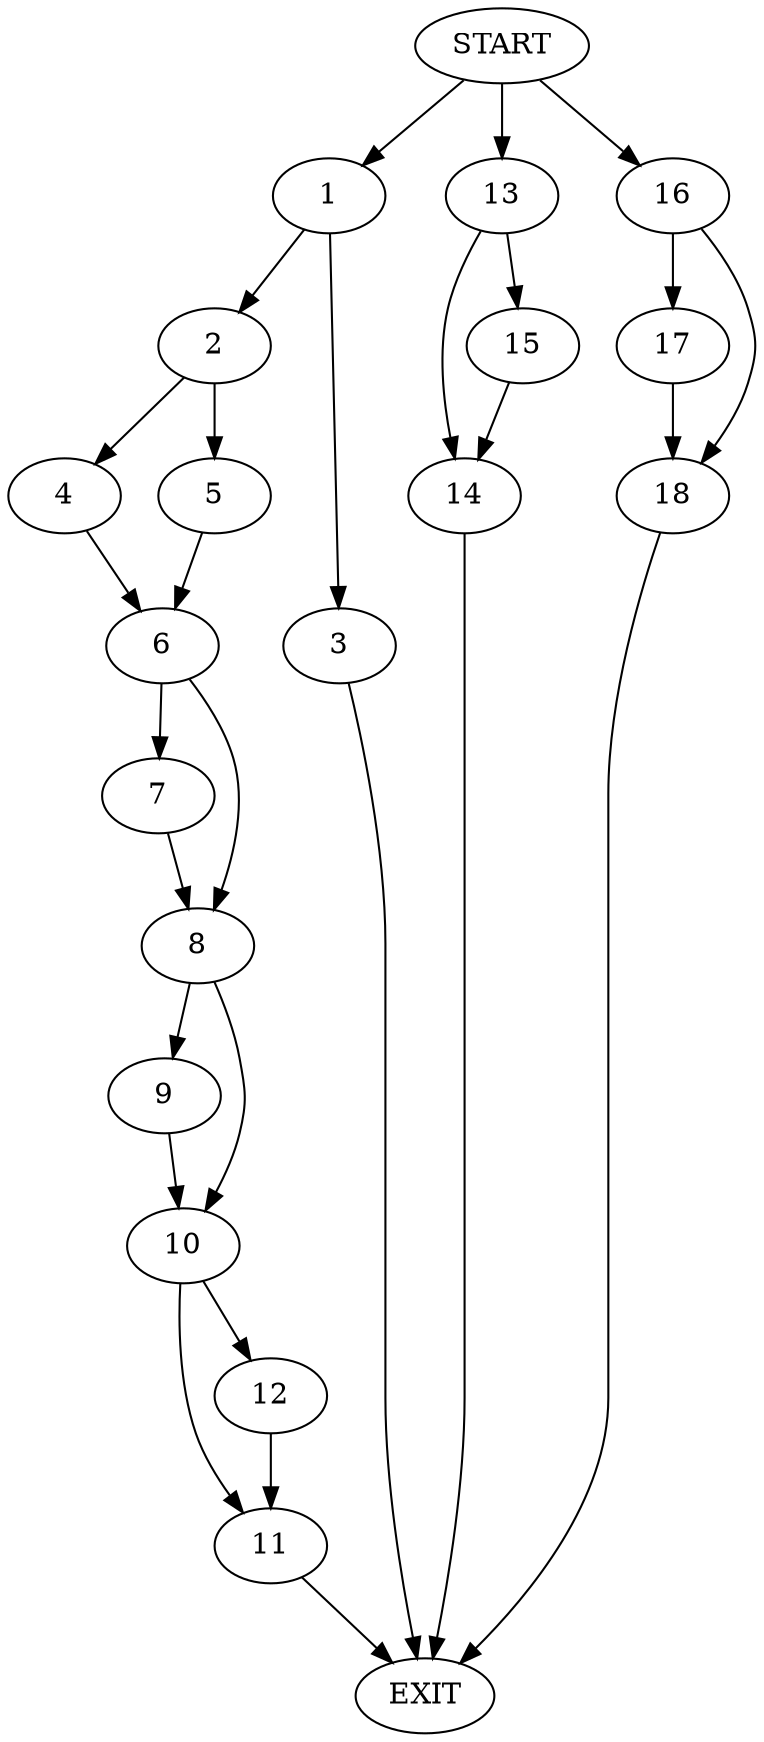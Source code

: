 digraph {
0 [label="START"]
19 [label="EXIT"]
0 -> 1
1 -> 2
1 -> 3
2 -> 4
2 -> 5
3 -> 19
5 -> 6
4 -> 6
6 -> 7
6 -> 8
8 -> 9
8 -> 10
7 -> 8
10 -> 11
10 -> 12
9 -> 10
0 -> 13
13 -> 14
13 -> 15
15 -> 14
14 -> 19
11 -> 19
12 -> 11
0 -> 16
16 -> 17
16 -> 18
17 -> 18
18 -> 19
}

